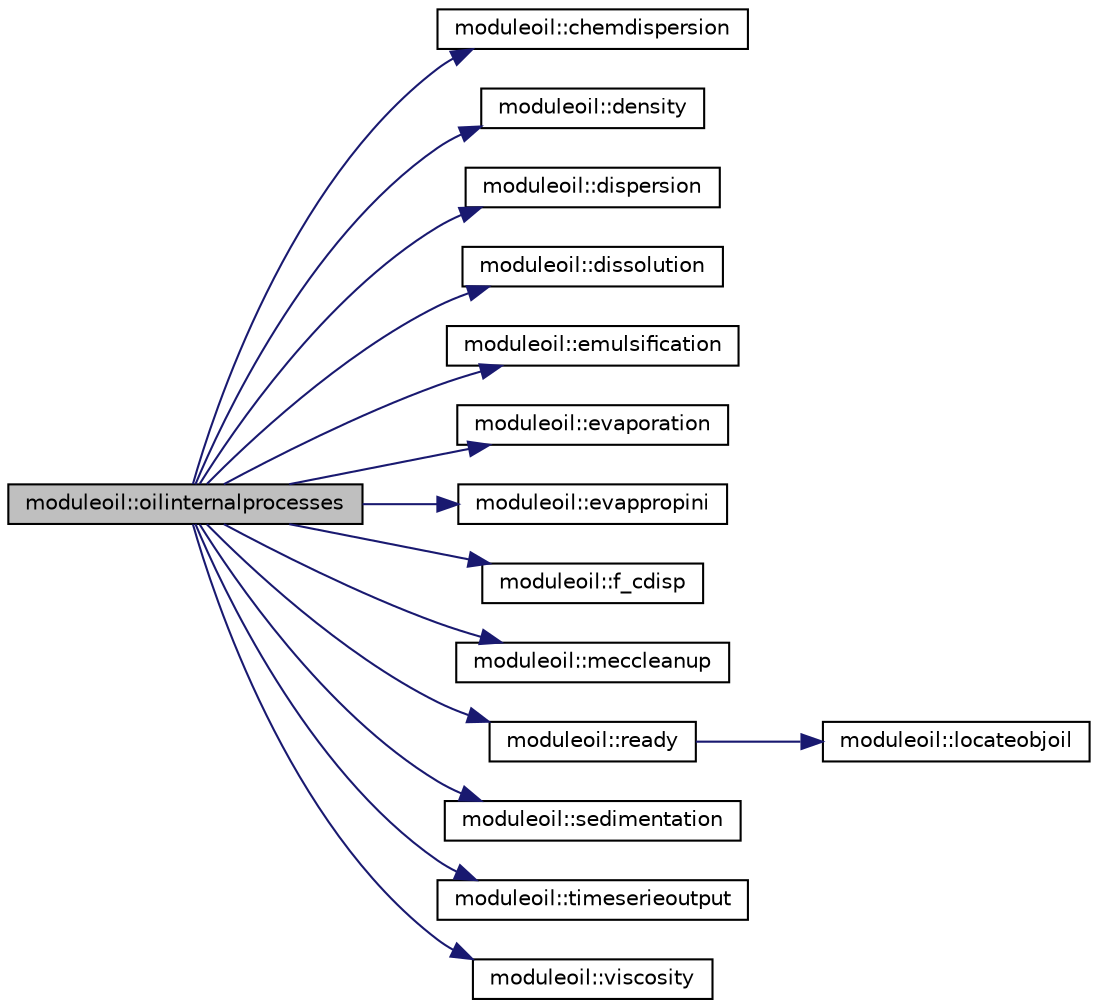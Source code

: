 digraph "moduleoil::oilinternalprocesses"
{
 // LATEX_PDF_SIZE
  edge [fontname="Helvetica",fontsize="10",labelfontname="Helvetica",labelfontsize="10"];
  node [fontname="Helvetica",fontsize="10",shape=record];
  rankdir="LR";
  Node1 [label="moduleoil::oilinternalprocesses",height=0.2,width=0.4,color="black", fillcolor="grey75", style="filled", fontcolor="black",tooltip=" "];
  Node1 -> Node2 [color="midnightblue",fontsize="10",style="solid",fontname="Helvetica"];
  Node2 [label="moduleoil::chemdispersion",height=0.2,width=0.4,color="black", fillcolor="white", style="filled",URL="$namespacemoduleoil.html#a0787ef4a57eb2967c2704c9a3fe30dbf",tooltip=" "];
  Node1 -> Node3 [color="midnightblue",fontsize="10",style="solid",fontname="Helvetica"];
  Node3 [label="moduleoil::density",height=0.2,width=0.4,color="black", fillcolor="white", style="filled",URL="$namespacemoduleoil.html#a9b26683d1a6211ffa180e7c4004596be",tooltip=" "];
  Node1 -> Node4 [color="midnightblue",fontsize="10",style="solid",fontname="Helvetica"];
  Node4 [label="moduleoil::dispersion",height=0.2,width=0.4,color="black", fillcolor="white", style="filled",URL="$namespacemoduleoil.html#af31781708e110ef05e0de36924287137",tooltip=" "];
  Node1 -> Node5 [color="midnightblue",fontsize="10",style="solid",fontname="Helvetica"];
  Node5 [label="moduleoil::dissolution",height=0.2,width=0.4,color="black", fillcolor="white", style="filled",URL="$namespacemoduleoil.html#a1eb8385a1fb72338d92a438deda6ddb1",tooltip=" "];
  Node1 -> Node6 [color="midnightblue",fontsize="10",style="solid",fontname="Helvetica"];
  Node6 [label="moduleoil::emulsification",height=0.2,width=0.4,color="black", fillcolor="white", style="filled",URL="$namespacemoduleoil.html#ab22a55bb01358e1000d700bd0b2eebe3",tooltip=" "];
  Node1 -> Node7 [color="midnightblue",fontsize="10",style="solid",fontname="Helvetica"];
  Node7 [label="moduleoil::evaporation",height=0.2,width=0.4,color="black", fillcolor="white", style="filled",URL="$namespacemoduleoil.html#a057ec48dbb4ce23ac0814ed1bdc90cc4",tooltip=" "];
  Node1 -> Node8 [color="midnightblue",fontsize="10",style="solid",fontname="Helvetica"];
  Node8 [label="moduleoil::evappropini",height=0.2,width=0.4,color="black", fillcolor="white", style="filled",URL="$namespacemoduleoil.html#accb31df9c42356be9b53b31d0d888b3b",tooltip=" "];
  Node1 -> Node9 [color="midnightblue",fontsize="10",style="solid",fontname="Helvetica"];
  Node9 [label="moduleoil::f_cdisp",height=0.2,width=0.4,color="black", fillcolor="white", style="filled",URL="$namespacemoduleoil.html#af8b321b109edae35b2e3314b4cae8ee3",tooltip=" "];
  Node1 -> Node10 [color="midnightblue",fontsize="10",style="solid",fontname="Helvetica"];
  Node10 [label="moduleoil::meccleanup",height=0.2,width=0.4,color="black", fillcolor="white", style="filled",URL="$namespacemoduleoil.html#a2e2c8b7a65ec01bb12cb4ae2225bc7e2",tooltip=" "];
  Node1 -> Node11 [color="midnightblue",fontsize="10",style="solid",fontname="Helvetica"];
  Node11 [label="moduleoil::ready",height=0.2,width=0.4,color="black", fillcolor="white", style="filled",URL="$namespacemoduleoil.html#a16763a360a31b49d4f67bbba295472a5",tooltip=" "];
  Node11 -> Node12 [color="midnightblue",fontsize="10",style="solid",fontname="Helvetica"];
  Node12 [label="moduleoil::locateobjoil",height=0.2,width=0.4,color="black", fillcolor="white", style="filled",URL="$namespacemoduleoil.html#aa0854458437dd99f9ef2103ed4f048b4",tooltip=" "];
  Node1 -> Node13 [color="midnightblue",fontsize="10",style="solid",fontname="Helvetica"];
  Node13 [label="moduleoil::sedimentation",height=0.2,width=0.4,color="black", fillcolor="white", style="filled",URL="$namespacemoduleoil.html#a9a79912febfdb0e994ca0e98a2f342bc",tooltip=" "];
  Node1 -> Node14 [color="midnightblue",fontsize="10",style="solid",fontname="Helvetica"];
  Node14 [label="moduleoil::timeserieoutput",height=0.2,width=0.4,color="black", fillcolor="white", style="filled",URL="$namespacemoduleoil.html#ac0b9f29833f831cd80144ac91359798f",tooltip=" "];
  Node1 -> Node15 [color="midnightblue",fontsize="10",style="solid",fontname="Helvetica"];
  Node15 [label="moduleoil::viscosity",height=0.2,width=0.4,color="black", fillcolor="white", style="filled",URL="$namespacemoduleoil.html#a2aaa2968f62ce93c4b499b8b91d86e75",tooltip=" "];
}
